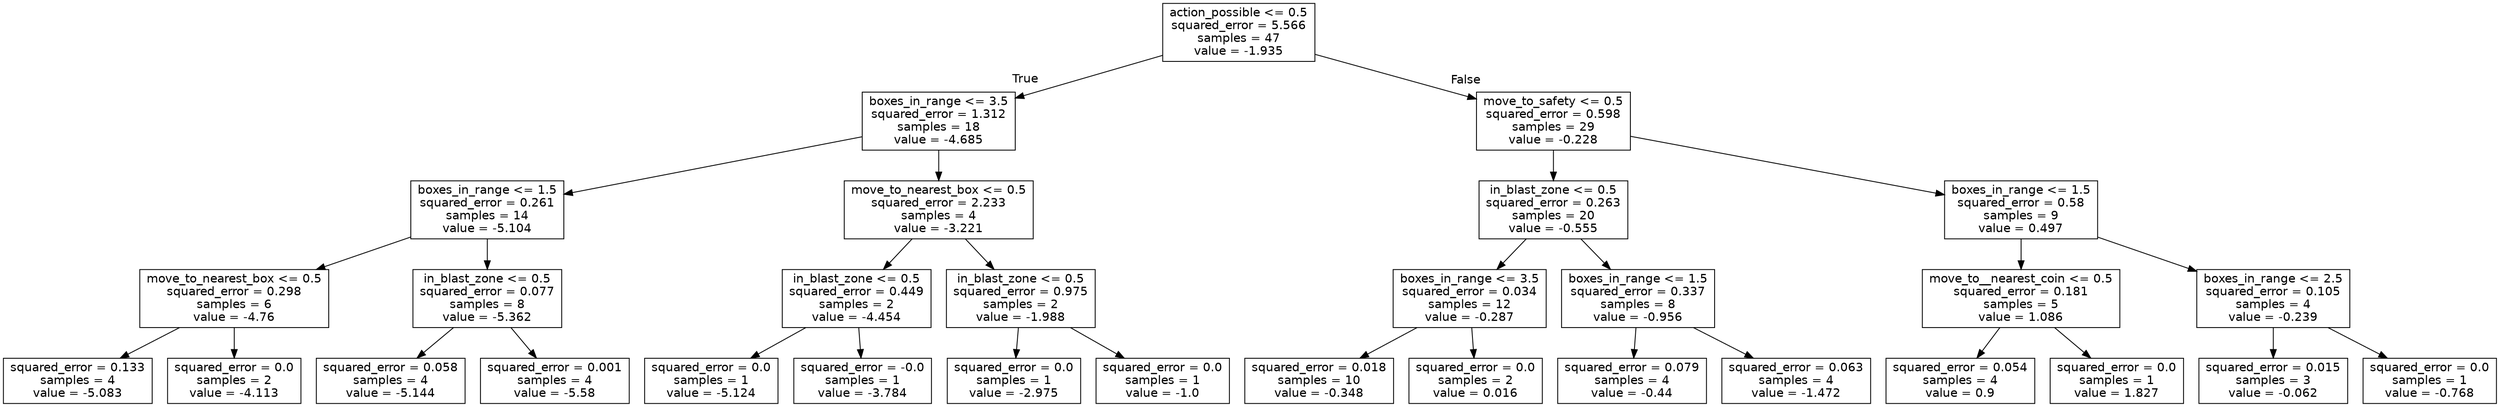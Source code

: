 digraph Tree {
node [shape=box, fontname="helvetica"] ;
edge [fontname="helvetica"] ;
0 [label="action_possible <= 0.5\nsquared_error = 5.566\nsamples = 47\nvalue = -1.935"] ;
1 [label="boxes_in_range <= 3.5\nsquared_error = 1.312\nsamples = 18\nvalue = -4.685"] ;
0 -> 1 [labeldistance=2.5, labelangle=45, headlabel="True"] ;
2 [label="boxes_in_range <= 1.5\nsquared_error = 0.261\nsamples = 14\nvalue = -5.104"] ;
1 -> 2 ;
3 [label="move_to_nearest_box <= 0.5\nsquared_error = 0.298\nsamples = 6\nvalue = -4.76"] ;
2 -> 3 ;
4 [label="squared_error = 0.133\nsamples = 4\nvalue = -5.083"] ;
3 -> 4 ;
5 [label="squared_error = 0.0\nsamples = 2\nvalue = -4.113"] ;
3 -> 5 ;
6 [label="in_blast_zone <= 0.5\nsquared_error = 0.077\nsamples = 8\nvalue = -5.362"] ;
2 -> 6 ;
7 [label="squared_error = 0.058\nsamples = 4\nvalue = -5.144"] ;
6 -> 7 ;
8 [label="squared_error = 0.001\nsamples = 4\nvalue = -5.58"] ;
6 -> 8 ;
9 [label="move_to_nearest_box <= 0.5\nsquared_error = 2.233\nsamples = 4\nvalue = -3.221"] ;
1 -> 9 ;
10 [label="in_blast_zone <= 0.5\nsquared_error = 0.449\nsamples = 2\nvalue = -4.454"] ;
9 -> 10 ;
11 [label="squared_error = 0.0\nsamples = 1\nvalue = -5.124"] ;
10 -> 11 ;
12 [label="squared_error = -0.0\nsamples = 1\nvalue = -3.784"] ;
10 -> 12 ;
13 [label="in_blast_zone <= 0.5\nsquared_error = 0.975\nsamples = 2\nvalue = -1.988"] ;
9 -> 13 ;
14 [label="squared_error = 0.0\nsamples = 1\nvalue = -2.975"] ;
13 -> 14 ;
15 [label="squared_error = 0.0\nsamples = 1\nvalue = -1.0"] ;
13 -> 15 ;
16 [label="move_to_safety <= 0.5\nsquared_error = 0.598\nsamples = 29\nvalue = -0.228"] ;
0 -> 16 [labeldistance=2.5, labelangle=-45, headlabel="False"] ;
17 [label="in_blast_zone <= 0.5\nsquared_error = 0.263\nsamples = 20\nvalue = -0.555"] ;
16 -> 17 ;
18 [label="boxes_in_range <= 3.5\nsquared_error = 0.034\nsamples = 12\nvalue = -0.287"] ;
17 -> 18 ;
19 [label="squared_error = 0.018\nsamples = 10\nvalue = -0.348"] ;
18 -> 19 ;
20 [label="squared_error = 0.0\nsamples = 2\nvalue = 0.016"] ;
18 -> 20 ;
21 [label="boxes_in_range <= 1.5\nsquared_error = 0.337\nsamples = 8\nvalue = -0.956"] ;
17 -> 21 ;
22 [label="squared_error = 0.079\nsamples = 4\nvalue = -0.44"] ;
21 -> 22 ;
23 [label="squared_error = 0.063\nsamples = 4\nvalue = -1.472"] ;
21 -> 23 ;
24 [label="boxes_in_range <= 1.5\nsquared_error = 0.58\nsamples = 9\nvalue = 0.497"] ;
16 -> 24 ;
25 [label="move_to__nearest_coin <= 0.5\nsquared_error = 0.181\nsamples = 5\nvalue = 1.086"] ;
24 -> 25 ;
26 [label="squared_error = 0.054\nsamples = 4\nvalue = 0.9"] ;
25 -> 26 ;
27 [label="squared_error = 0.0\nsamples = 1\nvalue = 1.827"] ;
25 -> 27 ;
28 [label="boxes_in_range <= 2.5\nsquared_error = 0.105\nsamples = 4\nvalue = -0.239"] ;
24 -> 28 ;
29 [label="squared_error = 0.015\nsamples = 3\nvalue = -0.062"] ;
28 -> 29 ;
30 [label="squared_error = 0.0\nsamples = 1\nvalue = -0.768"] ;
28 -> 30 ;
}